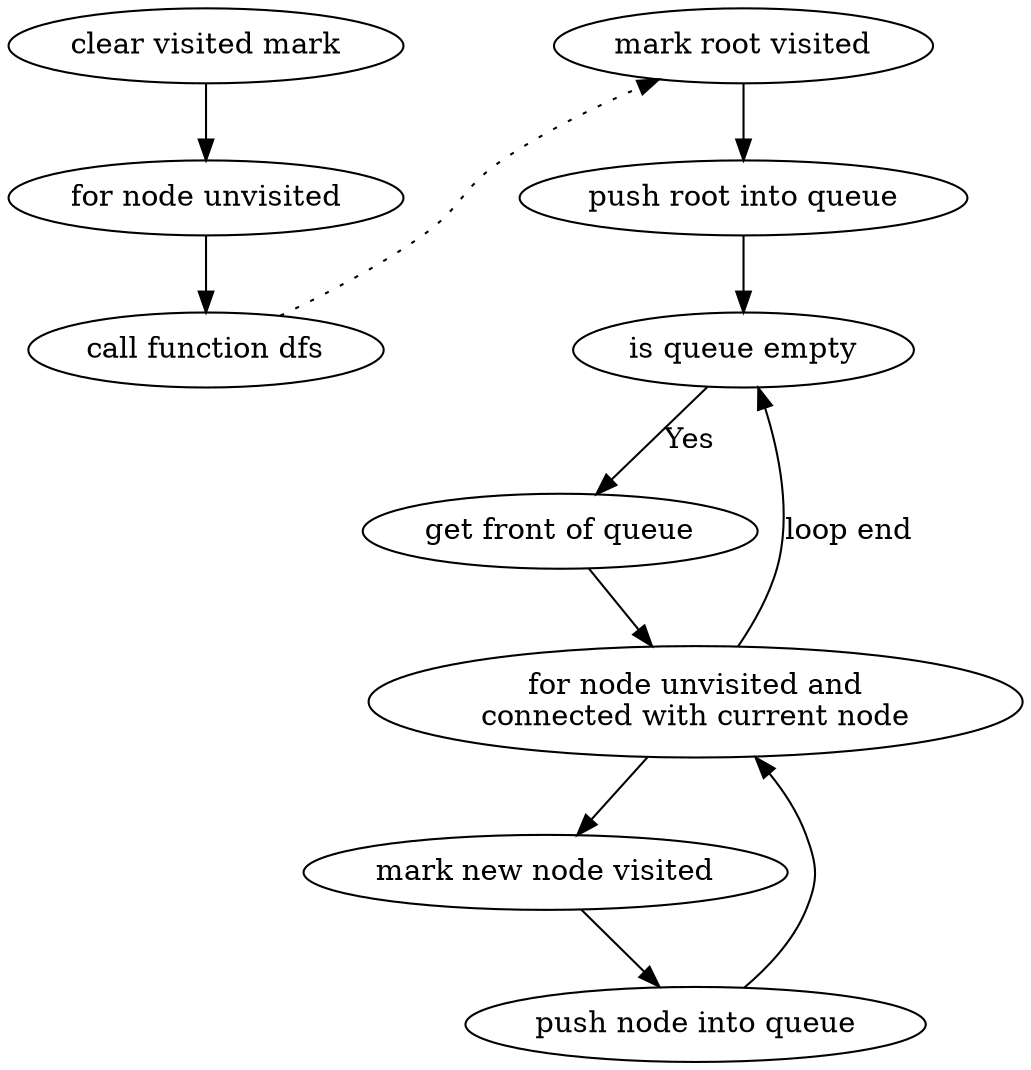 digraph {
  subgraph body{
    label="body";
    init[label="clear visited mark"];
    loop1[label="for node unvisited"];
    func[label="call function dfs"];

    init -> loop1 -> func;
  };

  subgraph bfs {
    label="bfs";
    markroot[label="mark root visited"];
    pushroot[label="push root into queue"];
    empty[label="is queue empty"];
    front[label="get front of queue"];
    loop2[label="for node unvisited and\nconnected with current node"];
    marknode[label="mark new node visited"];
    pushnode[label="push node into queue"];

    markroot -> pushroot -> empty;
    empty -> front[label="Yes"];
    front -> loop2 -> marknode -> pushnode -> loop2;
    loop2 -> empty[label="loop end"];

  };

  edge[constraint=false];
  func -> markroot[style=dotted];

}
